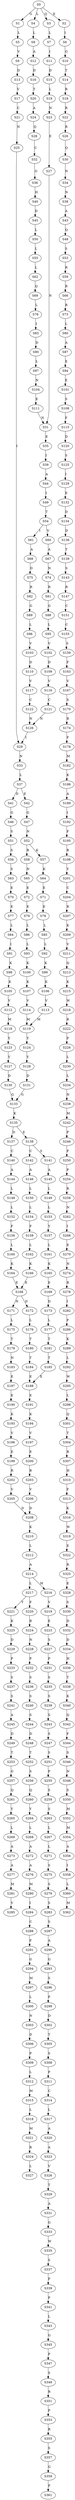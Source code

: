 strict digraph  {
	S0 -> S1 [ label = G ];
	S0 -> S2 [ label = E ];
	S0 -> S3 [ label = Q ];
	S0 -> S4 [ label = L ];
	S1 -> S5 [ label = L ];
	S2 -> S6 [ label = I ];
	S3 -> S7 [ label = L ];
	S4 -> S8 [ label = L ];
	S5 -> S9 [ label = V ];
	S6 -> S10 [ label = G ];
	S7 -> S11 [ label = I ];
	S8 -> S12 [ label = A ];
	S9 -> S13 [ label = D ];
	S10 -> S14 [ label = T ];
	S11 -> S15 [ label = D ];
	S12 -> S16 [ label = D ];
	S13 -> S17 [ label = V ];
	S14 -> S18 [ label = R ];
	S15 -> S19 [ label = L ];
	S16 -> S20 [ label = T ];
	S17 -> S21 [ label = C ];
	S18 -> S22 [ label = R ];
	S19 -> S23 [ label = N ];
	S20 -> S24 [ label = A ];
	S21 -> S25 [ label = N ];
	S22 -> S26 [ label = R ];
	S23 -> S27 [ label = E ];
	S24 -> S28 [ label = Q ];
	S25 -> S29 [ label = I ];
	S26 -> S30 [ label = Q ];
	S27 -> S31 [ label = N ];
	S28 -> S32 [ label = C ];
	S29 -> S33 [ label = N ];
	S30 -> S34 [ label = N ];
	S31 -> S35 [ label = E ];
	S32 -> S36 [ label = G ];
	S33 -> S37 [ label = L ];
	S34 -> S38 [ label = N ];
	S35 -> S39 [ label = I ];
	S36 -> S40 [ label = H ];
	S37 -> S41 [ label = D ];
	S37 -> S42 [ label = E ];
	S38 -> S43 [ label = A ];
	S39 -> S44 [ label = A ];
	S40 -> S45 [ label = D ];
	S41 -> S46 [ label = G ];
	S42 -> S47 [ label = G ];
	S43 -> S48 [ label = Q ];
	S44 -> S49 [ label = I ];
	S45 -> S50 [ label = L ];
	S46 -> S51 [ label = S ];
	S47 -> S52 [ label = N ];
	S48 -> S53 [ label = S ];
	S49 -> S54 [ label = T ];
	S50 -> S55 [ label = L ];
	S51 -> S56 [ label = S ];
	S52 -> S57 [ label = K ];
	S52 -> S58 [ label = R ];
	S53 -> S59 [ label = R ];
	S54 -> S60 [ label = V ];
	S54 -> S61 [ label = I ];
	S55 -> S62 [ label = L ];
	S56 -> S63 [ label = S ];
	S57 -> S64 [ label = K ];
	S58 -> S65 [ label = N ];
	S59 -> S66 [ label = R ];
	S60 -> S67 [ label = A ];
	S61 -> S68 [ label = A ];
	S62 -> S69 [ label = Q ];
	S63 -> S70 [ label = E ];
	S64 -> S71 [ label = E ];
	S65 -> S72 [ label = E ];
	S66 -> S73 [ label = R ];
	S67 -> S74 [ label = N ];
	S68 -> S75 [ label = D ];
	S69 -> S76 [ label = L ];
	S70 -> S77 [ label = E ];
	S71 -> S78 [ label = E ];
	S72 -> S79 [ label = E ];
	S73 -> S80 [ label = L ];
	S74 -> S81 [ label = R ];
	S75 -> S82 [ label = R ];
	S76 -> S83 [ label = I ];
	S77 -> S84 [ label = L ];
	S78 -> S85 [ label = L ];
	S79 -> S86 [ label = L ];
	S80 -> S87 [ label = A ];
	S81 -> S88 [ label = G ];
	S82 -> S89 [ label = G ];
	S83 -> S90 [ label = D ];
	S84 -> S91 [ label = I ];
	S85 -> S92 [ label = L ];
	S86 -> S93 [ label = L ];
	S87 -> S94 [ label = E ];
	S88 -> S95 [ label = L ];
	S89 -> S96 [ label = L ];
	S90 -> S97 [ label = L ];
	S91 -> S98 [ label = K ];
	S92 -> S99 [ label = K ];
	S93 -> S100 [ label = K ];
	S94 -> S101 [ label = E ];
	S95 -> S102 [ label = V ];
	S96 -> S103 [ label = V ];
	S97 -> S104 [ label = N ];
	S98 -> S105 [ label = K ];
	S99 -> S106 [ label = K ];
	S100 -> S107 [ label = K ];
	S101 -> S108 [ label = S ];
	S102 -> S109 [ label = D ];
	S103 -> S110 [ label = D ];
	S104 -> S111 [ label = E ];
	S105 -> S112 [ label = V ];
	S106 -> S113 [ label = V ];
	S107 -> S114 [ label = V ];
	S108 -> S115 [ label = F ];
	S109 -> S116 [ label = V ];
	S110 -> S117 [ label = V ];
	S111 -> S31 [ label = N ];
	S112 -> S118 [ label = M ];
	S113 -> S119 [ label = M ];
	S114 -> S119 [ label = M ];
	S115 -> S120 [ label = D ];
	S116 -> S121 [ label = C ];
	S117 -> S122 [ label = C ];
	S118 -> S123 [ label = Y ];
	S119 -> S124 [ label = Y ];
	S120 -> S125 [ label = S ];
	S121 -> S126 [ label = N ];
	S122 -> S126 [ label = N ];
	S123 -> S127 [ label = Y ];
	S124 -> S128 [ label = Y ];
	S125 -> S129 [ label = I ];
	S126 -> S29 [ label = I ];
	S127 -> S130 [ label = D ];
	S128 -> S131 [ label = D ];
	S129 -> S132 [ label = E ];
	S130 -> S133 [ label = G ];
	S131 -> S133 [ label = G ];
	S132 -> S134 [ label = D ];
	S133 -> S135 [ label = K ];
	S134 -> S136 [ label = D ];
	S135 -> S137 [ label = D ];
	S135 -> S138 [ label = E ];
	S136 -> S139 [ label = T ];
	S137 -> S140 [ label = C ];
	S138 -> S141 [ label = S ];
	S138 -> S142 [ label = C ];
	S139 -> S143 [ label = S ];
	S140 -> S144 [ label = A ];
	S141 -> S145 [ label = A ];
	S142 -> S146 [ label = A ];
	S143 -> S147 [ label = R ];
	S144 -> S148 [ label = L ];
	S145 -> S149 [ label = L ];
	S146 -> S150 [ label = L ];
	S147 -> S151 [ label = C ];
	S148 -> S152 [ label = L ];
	S149 -> S153 [ label = L ];
	S150 -> S154 [ label = L ];
	S151 -> S155 [ label = C ];
	S152 -> S156 [ label = F ];
	S153 -> S157 [ label = Y ];
	S154 -> S158 [ label = F ];
	S155 -> S159 [ label = S ];
	S156 -> S160 [ label = L ];
	S157 -> S161 [ label = L ];
	S158 -> S162 [ label = L ];
	S159 -> S163 [ label = F ];
	S160 -> S164 [ label = K ];
	S161 -> S165 [ label = K ];
	S162 -> S166 [ label = K ];
	S163 -> S167 [ label = V ];
	S164 -> S168 [ label = E ];
	S165 -> S169 [ label = E ];
	S166 -> S168 [ label = E ];
	S167 -> S170 [ label = S ];
	S168 -> S171 [ label = N ];
	S168 -> S172 [ label = D ];
	S169 -> S173 [ label = D ];
	S170 -> S174 [ label = R ];
	S171 -> S175 [ label = L ];
	S172 -> S176 [ label = L ];
	S173 -> S177 [ label = L ];
	S174 -> S178 [ label = F ];
	S175 -> S179 [ label = T ];
	S176 -> S180 [ label = T ];
	S177 -> S181 [ label = T ];
	S178 -> S182 [ label = M ];
	S179 -> S183 [ label = N ];
	S180 -> S184 [ label = T ];
	S181 -> S185 [ label = T ];
	S182 -> S186 [ label = K ];
	S183 -> S187 [ label = E ];
	S184 -> S188 [ label = E ];
	S185 -> S188 [ label = E ];
	S186 -> S189 [ label = A ];
	S187 -> S190 [ label = E ];
	S188 -> S191 [ label = E ];
	S189 -> S192 [ label = I ];
	S190 -> S193 [ label = K ];
	S191 -> S194 [ label = K ];
	S192 -> S195 [ label = F ];
	S193 -> S196 [ label = V ];
	S194 -> S197 [ label = V ];
	S195 -> S198 [ label = R ];
	S196 -> S199 [ label = E ];
	S197 -> S200 [ label = E ];
	S198 -> S201 [ label = Y ];
	S199 -> S202 [ label = R ];
	S200 -> S203 [ label = R ];
	S201 -> S204 [ label = C ];
	S202 -> S205 [ label = V ];
	S203 -> S206 [ label = V ];
	S204 -> S207 [ label = R ];
	S205 -> S208 [ label = D ];
	S206 -> S208 [ label = D ];
	S207 -> S209 [ label = K ];
	S208 -> S210 [ label = K ];
	S209 -> S211 [ label = V ];
	S210 -> S212 [ label = L ];
	S211 -> S213 [ label = Q ];
	S212 -> S214 [ label = A ];
	S213 -> S215 [ label = K ];
	S214 -> S216 [ label = M ];
	S214 -> S217 [ label = L ];
	S215 -> S218 [ label = W ];
	S216 -> S219 [ label = V ];
	S217 -> S220 [ label = F ];
	S217 -> S221 [ label = Y ];
	S218 -> S222 [ label = R ];
	S219 -> S223 [ label = E ];
	S220 -> S224 [ label = R ];
	S221 -> S225 [ label = K ];
	S222 -> S226 [ label = P ];
	S223 -> S227 [ label = S ];
	S224 -> S228 [ label = N ];
	S225 -> S229 [ label = D ];
	S226 -> S230 [ label = L ];
	S227 -> S231 [ label = P ];
	S228 -> S232 [ label = P ];
	S229 -> S233 [ label = P ];
	S230 -> S234 [ label = L ];
	S231 -> S235 [ label = S ];
	S232 -> S236 [ label = S ];
	S233 -> S237 [ label = S ];
	S234 -> S238 [ label = N ];
	S235 -> S239 [ label = S ];
	S236 -> S240 [ label = S ];
	S237 -> S241 [ label = S ];
	S238 -> S242 [ label = M ];
	S239 -> S243 [ label = S ];
	S240 -> S244 [ label = S ];
	S241 -> S245 [ label = A ];
	S242 -> S246 [ label = P ];
	S243 -> S247 [ label = S ];
	S244 -> S248 [ label = D ];
	S245 -> S249 [ label = D ];
	S246 -> S250 [ label = P ];
	S247 -> S251 [ label = S ];
	S248 -> S252 [ label = T ];
	S249 -> S253 [ label = T ];
	S250 -> S254 [ label = P ];
	S251 -> S255 [ label = P ];
	S252 -> S256 [ label = S ];
	S253 -> S257 [ label = G ];
	S254 -> S258 [ label = R ];
	S255 -> S259 [ label = S ];
	S256 -> S260 [ label = Q ];
	S257 -> S261 [ label = Q ];
	S258 -> S262 [ label = N ];
	S259 -> S263 [ label = S ];
	S260 -> S264 [ label = Y ];
	S261 -> S265 [ label = Y ];
	S262 -> S266 [ label = I ];
	S263 -> S267 [ label = L ];
	S264 -> S268 [ label = L ];
	S265 -> S269 [ label = L ];
	S266 -> S270 [ label = E ];
	S267 -> S271 [ label = L ];
	S268 -> S272 [ label = A ];
	S269 -> S273 [ label = A ];
	S270 -> S274 [ label = N ];
	S271 -> S275 [ label = S ];
	S272 -> S276 [ label = A ];
	S273 -> S277 [ label = A ];
	S274 -> S278 [ label = R ];
	S275 -> S279 [ label = S ];
	S276 -> S280 [ label = M ];
	S277 -> S281 [ label = M ];
	S278 -> S282 [ label = I ];
	S279 -> S283 [ label = S ];
	S280 -> S284 [ label = I ];
	S281 -> S285 [ label = V ];
	S282 -> S286 [ label = F ];
	S283 -> S287 [ label = S ];
	S284 -> S288 [ label = C ];
	S286 -> S289 [ label = K ];
	S287 -> S290 [ label = A ];
	S288 -> S291 [ label = F ];
	S289 -> S292 [ label = L ];
	S290 -> S293 [ label = G ];
	S291 -> S294 [ label = G ];
	S292 -> S295 [ label = W ];
	S293 -> S296 [ label = S ];
	S294 -> S297 [ label = M ];
	S295 -> S298 [ label = L ];
	S296 -> S299 [ label = P ];
	S297 -> S300 [ label = L ];
	S298 -> S301 [ label = Q ];
	S299 -> S302 [ label = D ];
	S300 -> S303 [ label = N ];
	S301 -> S304 [ label = T ];
	S302 -> S305 [ label = T ];
	S303 -> S306 [ label = D ];
	S304 -> S307 [ label = R ];
	S305 -> S308 [ label = S ];
	S306 -> S309 [ label = P ];
	S307 -> S310 [ label = H ];
	S308 -> S311 [ label = P ];
	S309 -> S312 [ label = L ];
	S310 -> S313 [ label = F ];
	S311 -> S314 [ label = C ];
	S312 -> S315 [ label = M ];
	S313 -> S316 [ label = K ];
	S314 -> S317 [ label = L ];
	S315 -> S318 [ label = L ];
	S316 -> S319 [ label = W ];
	S317 -> S320 [ label = A ];
	S318 -> S321 [ label = M ];
	S319 -> S322 [ label = E ];
	S320 -> S323 [ label = A ];
	S321 -> S324 [ label = R ];
	S322 -> S325 [ label = R ];
	S323 -> S326 [ label = V ];
	S324 -> S327 [ label = L ];
	S325 -> S328 [ label = E ];
	S326 -> S329 [ label = T ];
	S328 -> S330 [ label = S ];
	S329 -> S331 [ label = A ];
	S330 -> S332 [ label = D ];
	S331 -> S333 [ label = G ];
	S332 -> S334 [ label = D ];
	S333 -> S335 [ label = W ];
	S334 -> S336 [ label = H ];
	S335 -> S337 [ label = S ];
	S336 -> S338 [ label = T ];
	S337 -> S339 [ label = P ];
	S338 -> S340 [ label = K ];
	S339 -> S341 [ label = P ];
	S340 -> S342 [ label = Q ];
	S341 -> S343 [ label = L ];
	S342 -> S344 [ label = F ];
	S343 -> S345 [ label = G ];
	S344 -> S346 [ label = S ];
	S345 -> S347 [ label = P ];
	S346 -> S348 [ label = N ];
	S347 -> S349 [ label = S ];
	S348 -> S350 [ label = S ];
	S349 -> S351 [ label = R ];
	S350 -> S352 [ label = M ];
	S351 -> S353 [ label = P ];
	S352 -> S354 [ label = M ];
	S353 -> S355 [ label = R ];
	S354 -> S356 [ label = A ];
	S355 -> S357 [ label = S ];
	S356 -> S358 [ label = I ];
	S357 -> S359 [ label = G ];
	S358 -> S360 [ label = L ];
	S359 -> S361 [ label = P ];
	S360 -> S362 [ label = M ];
}
